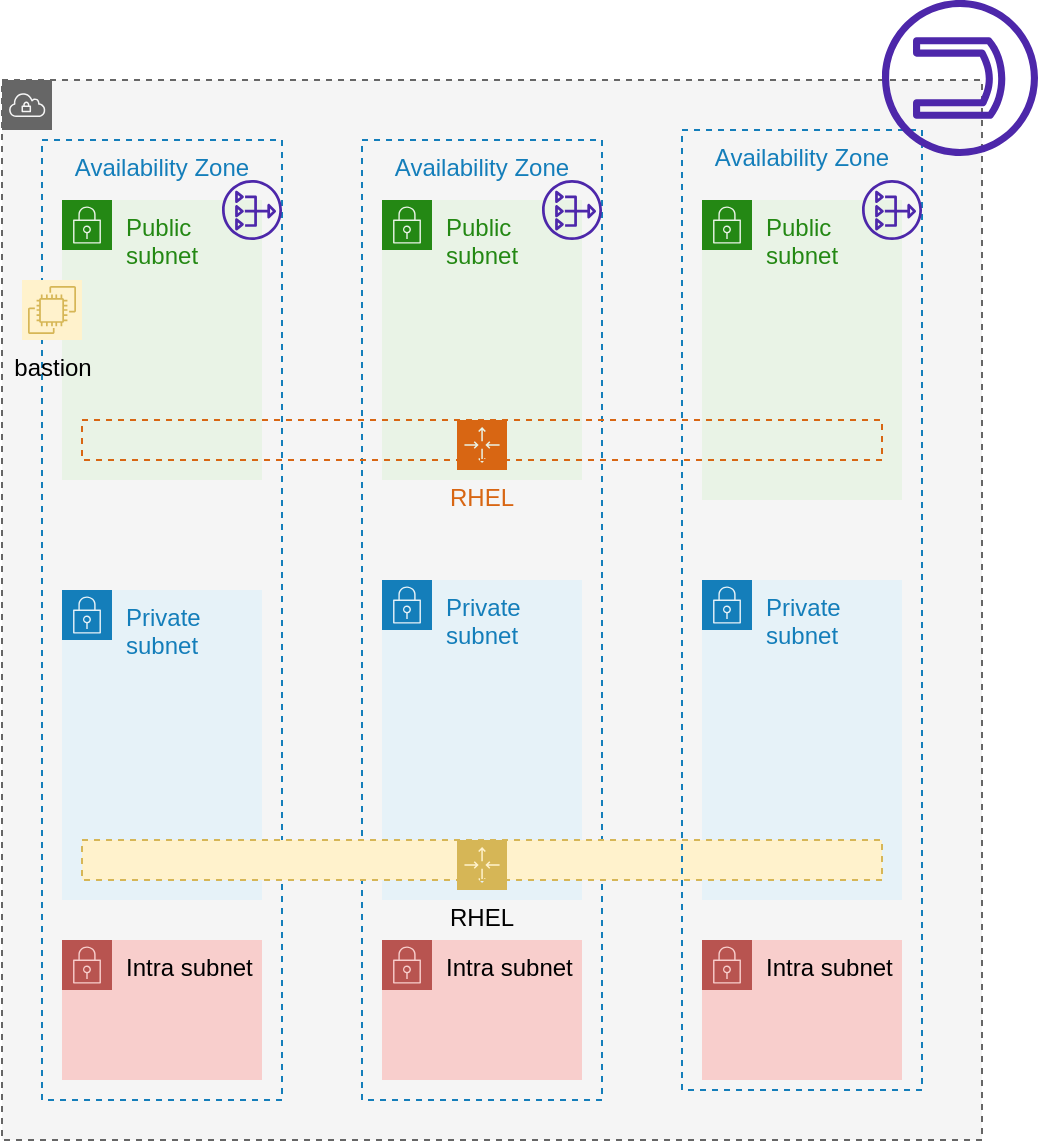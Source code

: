 <mxfile version="13.7.9" type="device"><diagram id="WK_abNduLaqrKM5rQvU3" name="Page-1"><mxGraphModel dx="1422" dy="843" grid="1" gridSize="10" guides="1" tooltips="1" connect="1" arrows="1" fold="1" page="1" pageScale="1" pageWidth="850" pageHeight="1100" math="0" shadow="0"><root><mxCell id="0"/><mxCell id="1" parent="0"/><mxCell id="Fqs1iwwGHNIEBmh7bN4U-6" value="" style="points=[[0,0],[0.25,0],[0.5,0],[0.75,0],[1,0],[1,0.25],[1,0.5],[1,0.75],[1,1],[0.75,1],[0.5,1],[0.25,1],[0,1],[0,0.75],[0,0.5],[0,0.25]];outlineConnect=0;html=1;whiteSpace=wrap;fontSize=12;fontStyle=0;container=1;pointerEvents=0;collapsible=0;recursiveResize=0;shape=mxgraph.aws4.group;grIcon=mxgraph.aws4.group_vpc;strokeColor=#666666;fillColor=#f5f5f5;verticalAlign=top;align=left;spacingLeft=30;fontColor=#333333;dashed=1;" parent="1" vertex="1"><mxGeometry x="100" y="130" width="490" height="530" as="geometry"/></mxCell><mxCell id="Fqs1iwwGHNIEBmh7bN4U-3" value="Availability Zone" style="fillColor=none;strokeColor=#147EBA;dashed=1;verticalAlign=top;fontStyle=0;fontColor=#147EBA;" parent="Fqs1iwwGHNIEBmh7bN4U-6" vertex="1"><mxGeometry x="20" y="30" width="120" height="480" as="geometry"/></mxCell><mxCell id="Fqs1iwwGHNIEBmh7bN4U-15" value="Private subnet" style="points=[[0,0],[0.25,0],[0.5,0],[0.75,0],[1,0],[1,0.25],[1,0.5],[1,0.75],[1,1],[0.75,1],[0.5,1],[0.25,1],[0,1],[0,0.75],[0,0.5],[0,0.25]];outlineConnect=0;gradientColor=none;html=1;whiteSpace=wrap;fontSize=12;fontStyle=0;container=1;pointerEvents=0;collapsible=0;recursiveResize=0;shape=mxgraph.aws4.group;grIcon=mxgraph.aws4.group_security_group;grStroke=0;strokeColor=#147EBA;fillColor=#E6F2F8;verticalAlign=top;align=left;spacingLeft=30;fontColor=#147EBA;dashed=0;" parent="Fqs1iwwGHNIEBmh7bN4U-6" vertex="1"><mxGeometry x="350" y="250" width="100" height="160" as="geometry"/></mxCell><mxCell id="Fqs1iwwGHNIEBmh7bN4U-18" value="Intra subnet" style="points=[[0,0],[0.25,0],[0.5,0],[0.75,0],[1,0],[1,0.25],[1,0.5],[1,0.75],[1,1],[0.75,1],[0.5,1],[0.25,1],[0,1],[0,0.75],[0,0.5],[0,0.25]];outlineConnect=0;html=1;whiteSpace=wrap;fontSize=12;fontStyle=0;container=1;pointerEvents=0;collapsible=0;recursiveResize=0;shape=mxgraph.aws4.group;grIcon=mxgraph.aws4.group_security_group;grStroke=0;strokeColor=#b85450;fillColor=#f8cecc;verticalAlign=top;align=left;spacingLeft=30;dashed=0;" parent="Fqs1iwwGHNIEBmh7bN4U-6" vertex="1"><mxGeometry x="350" y="430" width="100" height="70" as="geometry"/></mxCell><mxCell id="Fqs1iwwGHNIEBmh7bN4U-4" value="Availability Zone" style="fillColor=none;strokeColor=#147EBA;dashed=1;verticalAlign=top;fontStyle=0;fontColor=#147EBA;" parent="Fqs1iwwGHNIEBmh7bN4U-6" vertex="1"><mxGeometry x="180" y="30" width="120" height="480" as="geometry"/></mxCell><mxCell id="Fqs1iwwGHNIEBmh7bN4U-14" value="Private subnet" style="points=[[0,0],[0.25,0],[0.5,0],[0.75,0],[1,0],[1,0.25],[1,0.5],[1,0.75],[1,1],[0.75,1],[0.5,1],[0.25,1],[0,1],[0,0.75],[0,0.5],[0,0.25]];outlineConnect=0;gradientColor=none;html=1;whiteSpace=wrap;fontSize=12;fontStyle=0;container=1;pointerEvents=0;collapsible=0;recursiveResize=0;shape=mxgraph.aws4.group;grIcon=mxgraph.aws4.group_security_group;grStroke=0;strokeColor=#147EBA;fillColor=#E6F2F8;verticalAlign=top;align=left;spacingLeft=30;fontColor=#147EBA;dashed=0;" parent="Fqs1iwwGHNIEBmh7bN4U-6" vertex="1"><mxGeometry x="190" y="250" width="100" height="160" as="geometry"/></mxCell><mxCell id="Fqs1iwwGHNIEBmh7bN4U-16" value="Intra subnet" style="points=[[0,0],[0.25,0],[0.5,0],[0.75,0],[1,0],[1,0.25],[1,0.5],[1,0.75],[1,1],[0.75,1],[0.5,1],[0.25,1],[0,1],[0,0.75],[0,0.5],[0,0.25]];outlineConnect=0;html=1;whiteSpace=wrap;fontSize=12;fontStyle=0;container=1;pointerEvents=0;collapsible=0;recursiveResize=0;shape=mxgraph.aws4.group;grIcon=mxgraph.aws4.group_security_group;grStroke=0;strokeColor=#b85450;fillColor=#f8cecc;verticalAlign=top;align=left;spacingLeft=30;dashed=0;" parent="Fqs1iwwGHNIEBmh7bN4U-6" vertex="1"><mxGeometry x="30" y="430" width="100" height="70" as="geometry"/></mxCell><mxCell id="Fqs1iwwGHNIEBmh7bN4U-17" value="Intra subnet" style="points=[[0,0],[0.25,0],[0.5,0],[0.75,0],[1,0],[1,0.25],[1,0.5],[1,0.75],[1,1],[0.75,1],[0.5,1],[0.25,1],[0,1],[0,0.75],[0,0.5],[0,0.25]];outlineConnect=0;html=1;whiteSpace=wrap;fontSize=12;fontStyle=0;container=1;pointerEvents=0;collapsible=0;recursiveResize=0;shape=mxgraph.aws4.group;grIcon=mxgraph.aws4.group_security_group;grStroke=0;strokeColor=#b85450;fillColor=#f8cecc;verticalAlign=top;align=left;spacingLeft=30;dashed=0;" parent="Fqs1iwwGHNIEBmh7bN4U-6" vertex="1"><mxGeometry x="190" y="430" width="100" height="70" as="geometry"/></mxCell><mxCell id="Fqs1iwwGHNIEBmh7bN4U-7" value="Public subnet" style="points=[[0,0],[0.25,0],[0.5,0],[0.75,0],[1,0],[1,0.25],[1,0.5],[1,0.75],[1,1],[0.75,1],[0.5,1],[0.25,1],[0,1],[0,0.75],[0,0.5],[0,0.25]];outlineConnect=0;gradientColor=none;html=1;whiteSpace=wrap;fontSize=12;fontStyle=0;container=1;pointerEvents=0;collapsible=0;recursiveResize=0;shape=mxgraph.aws4.group;grIcon=mxgraph.aws4.group_security_group;grStroke=0;strokeColor=#248814;fillColor=#E9F3E6;verticalAlign=top;align=left;spacingLeft=30;fontColor=#248814;dashed=0;" parent="Fqs1iwwGHNIEBmh7bN4U-6" vertex="1"><mxGeometry x="30" y="60" width="100" height="140" as="geometry"/></mxCell><mxCell id="Fqs1iwwGHNIEBmh7bN4U-21" value="bastion" style="sketch=0;points=[[0,0,0],[0.25,0,0],[0.5,0,0],[0.75,0,0],[1,0,0],[0,1,0],[0.25,1,0],[0.5,1,0],[0.75,1,0],[1,1,0],[0,0.25,0],[0,0.5,0],[0,0.75,0],[1,0.25,0],[1,0.5,0],[1,0.75,0]];outlineConnect=0;gradientDirection=north;fillColor=#fff2cc;strokeColor=#d6b656;dashed=0;verticalLabelPosition=bottom;verticalAlign=top;align=center;html=1;fontSize=12;fontStyle=0;aspect=fixed;shape=mxgraph.aws4.resourceIcon;resIcon=mxgraph.aws4.ec2;" parent="Fqs1iwwGHNIEBmh7bN4U-7" vertex="1"><mxGeometry x="-20" y="40" width="30" height="30" as="geometry"/></mxCell><mxCell id="Fqs1iwwGHNIEBmh7bN4U-9" value="Public subnet" style="points=[[0,0],[0.25,0],[0.5,0],[0.75,0],[1,0],[1,0.25],[1,0.5],[1,0.75],[1,1],[0.75,1],[0.5,1],[0.25,1],[0,1],[0,0.75],[0,0.5],[0,0.25]];outlineConnect=0;gradientColor=none;html=1;whiteSpace=wrap;fontSize=12;fontStyle=0;container=1;pointerEvents=0;collapsible=0;recursiveResize=0;shape=mxgraph.aws4.group;grIcon=mxgraph.aws4.group_security_group;grStroke=0;strokeColor=#248814;fillColor=#E9F3E6;verticalAlign=top;align=left;spacingLeft=30;fontColor=#248814;dashed=0;" parent="Fqs1iwwGHNIEBmh7bN4U-6" vertex="1"><mxGeometry x="190" y="60" width="100" height="140" as="geometry"/></mxCell><mxCell id="Fqs1iwwGHNIEBmh7bN4U-11" value="Private subnet" style="points=[[0,0],[0.25,0],[0.5,0],[0.75,0],[1,0],[1,0.25],[1,0.5],[1,0.75],[1,1],[0.75,1],[0.5,1],[0.25,1],[0,1],[0,0.75],[0,0.5],[0,0.25]];outlineConnect=0;gradientColor=none;html=1;whiteSpace=wrap;fontSize=12;fontStyle=0;container=1;pointerEvents=0;collapsible=0;recursiveResize=0;shape=mxgraph.aws4.group;grIcon=mxgraph.aws4.group_security_group;grStroke=0;strokeColor=#147EBA;fillColor=#E6F2F8;verticalAlign=top;align=left;spacingLeft=30;fontColor=#147EBA;dashed=0;" parent="Fqs1iwwGHNIEBmh7bN4U-6" vertex="1"><mxGeometry x="30" y="255" width="100" height="155" as="geometry"/></mxCell><mxCell id="FwBNX9Jd2DS1IlzOP2YD-2" value="RHEL" style="points=[[0,0],[0.25,0],[0.5,0],[0.75,0],[1,0],[1,0.25],[1,0.5],[1,0.75],[1,1],[0.75,1],[0.5,1],[0.25,1],[0,1],[0,0.75],[0,0.5],[0,0.25]];outlineConnect=0;html=1;whiteSpace=wrap;fontSize=12;fontStyle=0;container=1;pointerEvents=0;collapsible=0;recursiveResize=0;shape=mxgraph.aws4.groupCenter;grIcon=mxgraph.aws4.group_auto_scaling_group;grStroke=1;strokeColor=#d6b656;fillColor=#fff2cc;verticalAlign=top;align=center;dashed=1;spacingTop=25;" parent="Fqs1iwwGHNIEBmh7bN4U-6" vertex="1"><mxGeometry x="40" y="380" width="400" height="20" as="geometry"/></mxCell><mxCell id="Fqs1iwwGHNIEBmh7bN4U-19" value="" style="sketch=0;outlineConnect=0;fontColor=#232F3E;gradientColor=none;fillColor=#4D27AA;strokeColor=none;dashed=0;verticalLabelPosition=bottom;verticalAlign=top;align=center;html=1;fontSize=12;fontStyle=0;aspect=fixed;pointerEvents=1;shape=mxgraph.aws4.nat_gateway;" parent="Fqs1iwwGHNIEBmh7bN4U-6" vertex="1"><mxGeometry x="270" y="50" width="30" height="30" as="geometry"/></mxCell><mxCell id="Fqs1iwwGHNIEBmh7bN4U-2" value="" style="sketch=0;outlineConnect=0;fontColor=#232F3E;gradientColor=none;fillColor=#4D27AA;strokeColor=none;dashed=0;verticalLabelPosition=bottom;verticalAlign=top;align=center;html=1;fontSize=12;fontStyle=0;aspect=fixed;pointerEvents=1;shape=mxgraph.aws4.nat_gateway;" parent="Fqs1iwwGHNIEBmh7bN4U-6" vertex="1"><mxGeometry x="110" y="50" width="30" height="30" as="geometry"/></mxCell><mxCell id="Fqs1iwwGHNIEBmh7bN4U-10" value="Public subnet" style="points=[[0,0],[0.25,0],[0.5,0],[0.75,0],[1,0],[1,0.25],[1,0.5],[1,0.75],[1,1],[0.75,1],[0.5,1],[0.25,1],[0,1],[0,0.75],[0,0.5],[0,0.25]];outlineConnect=0;gradientColor=none;html=1;whiteSpace=wrap;fontSize=12;fontStyle=0;container=1;pointerEvents=0;collapsible=0;recursiveResize=0;shape=mxgraph.aws4.group;grIcon=mxgraph.aws4.group_security_group;grStroke=0;strokeColor=#248814;fillColor=#E9F3E6;verticalAlign=top;align=left;spacingLeft=30;fontColor=#248814;dashed=0;" parent="1" vertex="1"><mxGeometry x="450" y="190" width="100" height="150" as="geometry"/></mxCell><mxCell id="Fqs1iwwGHNIEBmh7bN4U-5" value="Availability Zone" style="fillColor=none;strokeColor=#147EBA;dashed=1;verticalAlign=top;fontStyle=0;fontColor=#147EBA;" parent="1" vertex="1"><mxGeometry x="440" y="155" width="120" height="480" as="geometry"/></mxCell><mxCell id="Fqs1iwwGHNIEBmh7bN4U-1" value="" style="sketch=0;outlineConnect=0;fontColor=#232F3E;gradientColor=none;fillColor=#4D27AA;strokeColor=none;dashed=0;verticalLabelPosition=bottom;verticalAlign=top;align=center;html=1;fontSize=12;fontStyle=0;aspect=fixed;pointerEvents=1;shape=mxgraph.aws4.internet_gateway;direction=south;" parent="1" vertex="1"><mxGeometry x="540" y="90" width="78" height="78" as="geometry"/></mxCell><mxCell id="Fqs1iwwGHNIEBmh7bN4U-20" value="" style="sketch=0;outlineConnect=0;fontColor=#232F3E;gradientColor=none;fillColor=#4D27AA;strokeColor=none;dashed=0;verticalLabelPosition=bottom;verticalAlign=top;align=center;html=1;fontSize=12;fontStyle=0;aspect=fixed;pointerEvents=1;shape=mxgraph.aws4.nat_gateway;" parent="1" vertex="1"><mxGeometry x="530" y="180" width="30" height="30" as="geometry"/></mxCell><mxCell id="42UAn0vtNR2VfgOLaAZL-4" value="RHEL" style="points=[[0,0],[0.25,0],[0.5,0],[0.75,0],[1,0],[1,0.25],[1,0.5],[1,0.75],[1,1],[0.75,1],[0.5,1],[0.25,1],[0,1],[0,0.75],[0,0.5],[0,0.25]];outlineConnect=0;gradientColor=none;html=1;whiteSpace=wrap;fontSize=12;fontStyle=0;container=1;pointerEvents=0;collapsible=0;recursiveResize=0;shape=mxgraph.aws4.groupCenter;grIcon=mxgraph.aws4.group_auto_scaling_group;grStroke=1;strokeColor=#D86613;fillColor=none;verticalAlign=top;align=center;fontColor=#D86613;dashed=1;spacingTop=25;" vertex="1" parent="1"><mxGeometry x="140" y="300" width="400" height="20" as="geometry"/></mxCell></root></mxGraphModel></diagram></mxfile>